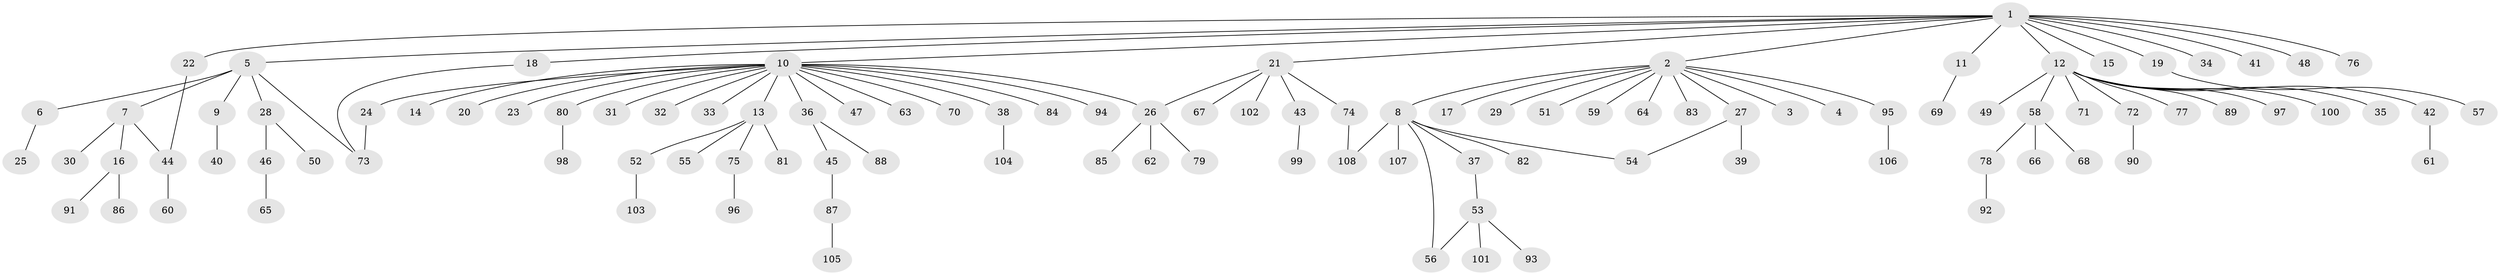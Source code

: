 // coarse degree distribution, {14: 0.012195121951219513, 12: 0.012195121951219513, 1: 0.7195121951219512, 6: 0.024390243902439025, 5: 0.012195121951219513, 7: 0.012195121951219513, 17: 0.012195121951219513, 10: 0.012195121951219513, 4: 0.036585365853658534, 2: 0.0975609756097561, 3: 0.04878048780487805}
// Generated by graph-tools (version 1.1) at 2025/41/03/06/25 10:41:45]
// undirected, 108 vertices, 114 edges
graph export_dot {
graph [start="1"]
  node [color=gray90,style=filled];
  1;
  2;
  3;
  4;
  5;
  6;
  7;
  8;
  9;
  10;
  11;
  12;
  13;
  14;
  15;
  16;
  17;
  18;
  19;
  20;
  21;
  22;
  23;
  24;
  25;
  26;
  27;
  28;
  29;
  30;
  31;
  32;
  33;
  34;
  35;
  36;
  37;
  38;
  39;
  40;
  41;
  42;
  43;
  44;
  45;
  46;
  47;
  48;
  49;
  50;
  51;
  52;
  53;
  54;
  55;
  56;
  57;
  58;
  59;
  60;
  61;
  62;
  63;
  64;
  65;
  66;
  67;
  68;
  69;
  70;
  71;
  72;
  73;
  74;
  75;
  76;
  77;
  78;
  79;
  80;
  81;
  82;
  83;
  84;
  85;
  86;
  87;
  88;
  89;
  90;
  91;
  92;
  93;
  94;
  95;
  96;
  97;
  98;
  99;
  100;
  101;
  102;
  103;
  104;
  105;
  106;
  107;
  108;
  1 -- 2;
  1 -- 5;
  1 -- 10;
  1 -- 11;
  1 -- 12;
  1 -- 15;
  1 -- 18;
  1 -- 19;
  1 -- 21;
  1 -- 22;
  1 -- 34;
  1 -- 41;
  1 -- 48;
  1 -- 76;
  2 -- 3;
  2 -- 4;
  2 -- 8;
  2 -- 17;
  2 -- 27;
  2 -- 29;
  2 -- 51;
  2 -- 59;
  2 -- 64;
  2 -- 83;
  2 -- 95;
  5 -- 6;
  5 -- 7;
  5 -- 9;
  5 -- 28;
  5 -- 73;
  6 -- 25;
  7 -- 16;
  7 -- 30;
  7 -- 44;
  8 -- 37;
  8 -- 54;
  8 -- 56;
  8 -- 82;
  8 -- 107;
  8 -- 108;
  9 -- 40;
  10 -- 13;
  10 -- 14;
  10 -- 20;
  10 -- 23;
  10 -- 24;
  10 -- 26;
  10 -- 31;
  10 -- 32;
  10 -- 33;
  10 -- 36;
  10 -- 38;
  10 -- 47;
  10 -- 63;
  10 -- 70;
  10 -- 80;
  10 -- 84;
  10 -- 94;
  11 -- 69;
  12 -- 35;
  12 -- 42;
  12 -- 49;
  12 -- 58;
  12 -- 71;
  12 -- 72;
  12 -- 77;
  12 -- 89;
  12 -- 97;
  12 -- 100;
  13 -- 52;
  13 -- 55;
  13 -- 75;
  13 -- 81;
  16 -- 86;
  16 -- 91;
  18 -- 73;
  19 -- 57;
  21 -- 26;
  21 -- 43;
  21 -- 67;
  21 -- 74;
  21 -- 102;
  22 -- 44;
  24 -- 73;
  26 -- 62;
  26 -- 79;
  26 -- 85;
  27 -- 39;
  27 -- 54;
  28 -- 46;
  28 -- 50;
  36 -- 45;
  36 -- 88;
  37 -- 53;
  38 -- 104;
  42 -- 61;
  43 -- 99;
  44 -- 60;
  45 -- 87;
  46 -- 65;
  52 -- 103;
  53 -- 56;
  53 -- 93;
  53 -- 101;
  58 -- 66;
  58 -- 68;
  58 -- 78;
  72 -- 90;
  74 -- 108;
  75 -- 96;
  78 -- 92;
  80 -- 98;
  87 -- 105;
  95 -- 106;
}
